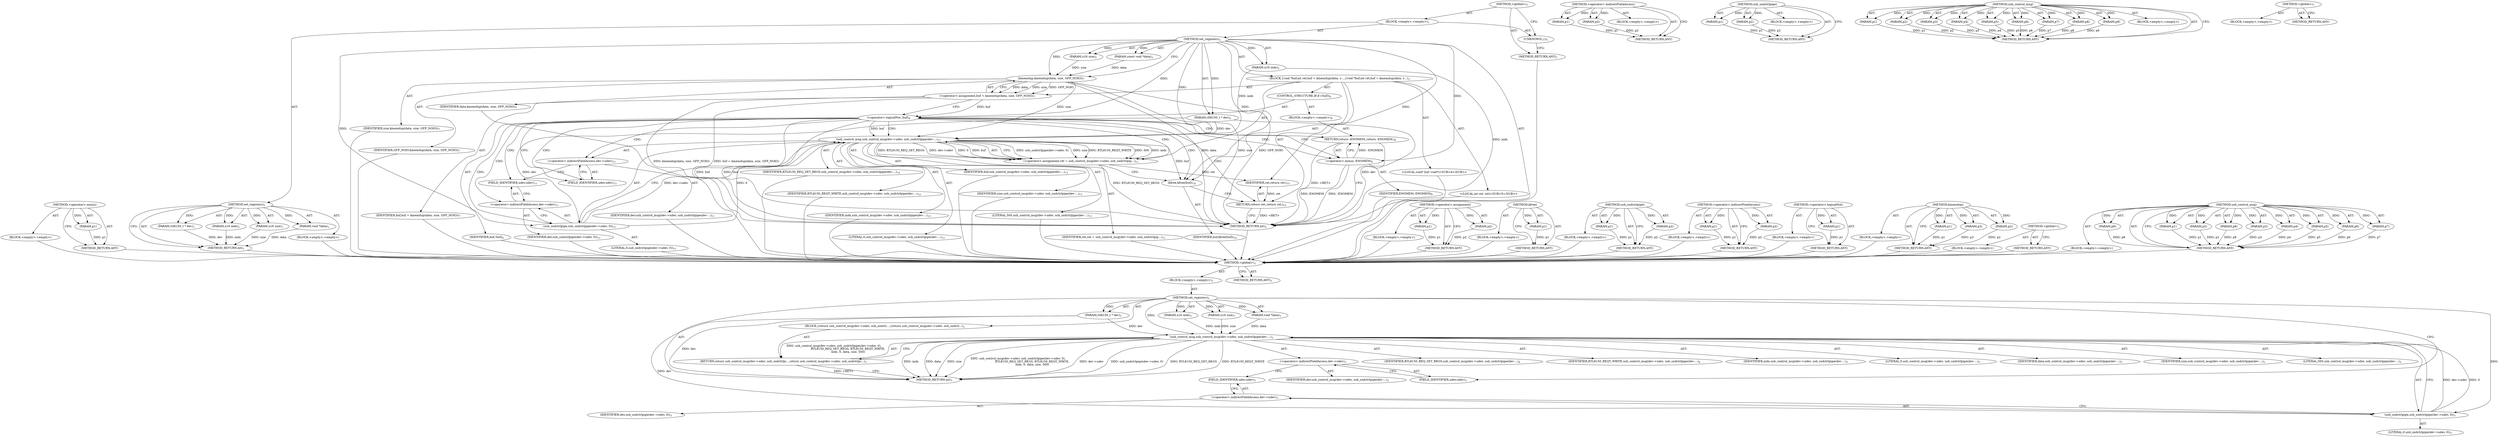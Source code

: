 digraph "usb_control_msg" {
vulnerable_6 [label=<(METHOD,&lt;global&gt;)<SUB>1</SUB>>];
vulnerable_7 [label=<(BLOCK,&lt;empty&gt;,&lt;empty&gt;)<SUB>1</SUB>>];
vulnerable_8 [label=<(METHOD,set_registers)<SUB>1</SUB>>];
vulnerable_9 [label=<(PARAM,rtl8150_t * dev)<SUB>1</SUB>>];
vulnerable_10 [label=<(PARAM,u16 indx)<SUB>1</SUB>>];
vulnerable_11 [label=<(PARAM,u16 size)<SUB>1</SUB>>];
vulnerable_12 [label=<(PARAM,void *data)<SUB>1</SUB>>];
vulnerable_13 [label=<(BLOCK,{
	return usb_control_msg(dev-&gt;udev, usb_sndctr...,{
	return usb_control_msg(dev-&gt;udev, usb_sndctr...)<SUB>2</SUB>>];
vulnerable_14 [label=<(RETURN,return usb_control_msg(dev-&gt;udev, usb_sndctrlpi...,return usb_control_msg(dev-&gt;udev, usb_sndctrlpi...)<SUB>3</SUB>>];
vulnerable_15 [label=<(usb_control_msg,usb_control_msg(dev-&gt;udev, usb_sndctrlpipe(dev-...)<SUB>3</SUB>>];
vulnerable_16 [label=<(&lt;operator&gt;.indirectFieldAccess,dev-&gt;udev)<SUB>3</SUB>>];
vulnerable_17 [label=<(IDENTIFIER,dev,usb_control_msg(dev-&gt;udev, usb_sndctrlpipe(dev-...)<SUB>3</SUB>>];
vulnerable_18 [label=<(FIELD_IDENTIFIER,udev,udev)<SUB>3</SUB>>];
vulnerable_19 [label=<(usb_sndctrlpipe,usb_sndctrlpipe(dev-&gt;udev, 0))<SUB>3</SUB>>];
vulnerable_20 [label=<(&lt;operator&gt;.indirectFieldAccess,dev-&gt;udev)<SUB>3</SUB>>];
vulnerable_21 [label=<(IDENTIFIER,dev,usb_sndctrlpipe(dev-&gt;udev, 0))<SUB>3</SUB>>];
vulnerable_22 [label=<(FIELD_IDENTIFIER,udev,udev)<SUB>3</SUB>>];
vulnerable_23 [label=<(LITERAL,0,usb_sndctrlpipe(dev-&gt;udev, 0))<SUB>3</SUB>>];
vulnerable_24 [label=<(IDENTIFIER,RTL8150_REQ_SET_REGS,usb_control_msg(dev-&gt;udev, usb_sndctrlpipe(dev-...)<SUB>4</SUB>>];
vulnerable_25 [label=<(IDENTIFIER,RTL8150_REQT_WRITE,usb_control_msg(dev-&gt;udev, usb_sndctrlpipe(dev-...)<SUB>4</SUB>>];
vulnerable_26 [label=<(IDENTIFIER,indx,usb_control_msg(dev-&gt;udev, usb_sndctrlpipe(dev-...)<SUB>5</SUB>>];
vulnerable_27 [label=<(LITERAL,0,usb_control_msg(dev-&gt;udev, usb_sndctrlpipe(dev-...)<SUB>5</SUB>>];
vulnerable_28 [label=<(IDENTIFIER,data,usb_control_msg(dev-&gt;udev, usb_sndctrlpipe(dev-...)<SUB>5</SUB>>];
vulnerable_29 [label=<(IDENTIFIER,size,usb_control_msg(dev-&gt;udev, usb_sndctrlpipe(dev-...)<SUB>5</SUB>>];
vulnerable_30 [label=<(LITERAL,500,usb_control_msg(dev-&gt;udev, usb_sndctrlpipe(dev-...)<SUB>5</SUB>>];
vulnerable_31 [label=<(METHOD_RETURN,int)<SUB>1</SUB>>];
vulnerable_33 [label=<(METHOD_RETURN,ANY)<SUB>1</SUB>>];
vulnerable_66 [label=<(METHOD,&lt;operator&gt;.indirectFieldAccess)>];
vulnerable_67 [label=<(PARAM,p1)>];
vulnerable_68 [label=<(PARAM,p2)>];
vulnerable_69 [label=<(BLOCK,&lt;empty&gt;,&lt;empty&gt;)>];
vulnerable_70 [label=<(METHOD_RETURN,ANY)>];
vulnerable_71 [label=<(METHOD,usb_sndctrlpipe)>];
vulnerable_72 [label=<(PARAM,p1)>];
vulnerable_73 [label=<(PARAM,p2)>];
vulnerable_74 [label=<(BLOCK,&lt;empty&gt;,&lt;empty&gt;)>];
vulnerable_75 [label=<(METHOD_RETURN,ANY)>];
vulnerable_54 [label=<(METHOD,usb_control_msg)>];
vulnerable_55 [label=<(PARAM,p1)>];
vulnerable_56 [label=<(PARAM,p2)>];
vulnerable_57 [label=<(PARAM,p3)>];
vulnerable_58 [label=<(PARAM,p4)>];
vulnerable_59 [label=<(PARAM,p5)>];
vulnerable_60 [label=<(PARAM,p6)>];
vulnerable_61 [label=<(PARAM,p7)>];
vulnerable_62 [label=<(PARAM,p8)>];
vulnerable_63 [label=<(PARAM,p9)>];
vulnerable_64 [label=<(BLOCK,&lt;empty&gt;,&lt;empty&gt;)>];
vulnerable_65 [label=<(METHOD_RETURN,ANY)>];
vulnerable_48 [label=<(METHOD,&lt;global&gt;)<SUB>1</SUB>>];
vulnerable_49 [label=<(BLOCK,&lt;empty&gt;,&lt;empty&gt;)>];
vulnerable_50 [label=<(METHOD_RETURN,ANY)>];
fixed_98 [label=<(METHOD,&lt;operator&gt;.minus)>];
fixed_99 [label=<(PARAM,p1)>];
fixed_100 [label=<(BLOCK,&lt;empty&gt;,&lt;empty&gt;)>];
fixed_101 [label=<(METHOD_RETURN,ANY)>];
fixed_6 [label=<(METHOD,&lt;global&gt;)<SUB>1</SUB>>];
fixed_7 [label=<(BLOCK,&lt;empty&gt;,&lt;empty&gt;)<SUB>1</SUB>>];
fixed_8 [label=<(METHOD,set_registers)<SUB>1</SUB>>];
fixed_9 [label=<(PARAM,rtl8150_t * dev)<SUB>1</SUB>>];
fixed_10 [label=<(PARAM,u16 indx)<SUB>1</SUB>>];
fixed_11 [label=<(PARAM,u16 size)<SUB>1</SUB>>];
fixed_12 [label=<(PARAM,void *data)<SUB>1</SUB>>];
fixed_13 [label=<(BLOCK,&lt;empty&gt;,&lt;empty&gt;)>];
fixed_14 [label=<(METHOD_RETURN,int)<SUB>1</SUB>>];
fixed_16 [label=<(UNKNOWN,),))<SUB>1</SUB>>];
fixed_17 [label=<(METHOD,set_registers)<SUB>2</SUB>>];
fixed_18 [label=<(PARAM,rtl8150_t * dev)<SUB>2</SUB>>];
fixed_19 [label=<(PARAM,u16 indx)<SUB>2</SUB>>];
fixed_20 [label=<(PARAM,u16 size)<SUB>2</SUB>>];
fixed_21 [label=<(PARAM,const void *data)<SUB>2</SUB>>];
fixed_22 [label=<(BLOCK,{
	void *buf;
	int ret;

	buf = kmemdup(data, s...,{
	void *buf;
	int ret;

	buf = kmemdup(data, s...)<SUB>3</SUB>>];
fixed_23 [label="<(LOCAL,void* buf: void*)<SUB>4</SUB>>"];
fixed_24 [label="<(LOCAL,int ret: int)<SUB>5</SUB>>"];
fixed_25 [label=<(&lt;operator&gt;.assignment,buf = kmemdup(data, size, GFP_NOIO))<SUB>7</SUB>>];
fixed_26 [label=<(IDENTIFIER,buf,buf = kmemdup(data, size, GFP_NOIO))<SUB>7</SUB>>];
fixed_27 [label=<(kmemdup,kmemdup(data, size, GFP_NOIO))<SUB>7</SUB>>];
fixed_28 [label=<(IDENTIFIER,data,kmemdup(data, size, GFP_NOIO))<SUB>7</SUB>>];
fixed_29 [label=<(IDENTIFIER,size,kmemdup(data, size, GFP_NOIO))<SUB>7</SUB>>];
fixed_30 [label=<(IDENTIFIER,GFP_NOIO,kmemdup(data, size, GFP_NOIO))<SUB>7</SUB>>];
fixed_31 [label=<(CONTROL_STRUCTURE,IF,if (!buf))<SUB>8</SUB>>];
fixed_32 [label=<(&lt;operator&gt;.logicalNot,!buf)<SUB>8</SUB>>];
fixed_33 [label=<(IDENTIFIER,buf,!buf)<SUB>8</SUB>>];
fixed_34 [label=<(BLOCK,&lt;empty&gt;,&lt;empty&gt;)<SUB>9</SUB>>];
fixed_35 [label=<(RETURN,return -ENOMEM;,return -ENOMEM;)<SUB>9</SUB>>];
fixed_36 [label=<(&lt;operator&gt;.minus,-ENOMEM)<SUB>9</SUB>>];
fixed_37 [label=<(IDENTIFIER,ENOMEM,-ENOMEM)<SUB>9</SUB>>];
fixed_38 [label=<(&lt;operator&gt;.assignment,ret = usb_control_msg(dev-&gt;udev, usb_sndctrlpip...)<SUB>11</SUB>>];
fixed_39 [label=<(IDENTIFIER,ret,ret = usb_control_msg(dev-&gt;udev, usb_sndctrlpip...)<SUB>11</SUB>>];
fixed_40 [label=<(usb_control_msg,usb_control_msg(dev-&gt;udev, usb_sndctrlpipe(dev-...)<SUB>11</SUB>>];
fixed_41 [label=<(&lt;operator&gt;.indirectFieldAccess,dev-&gt;udev)<SUB>11</SUB>>];
fixed_42 [label=<(IDENTIFIER,dev,usb_control_msg(dev-&gt;udev, usb_sndctrlpipe(dev-...)<SUB>11</SUB>>];
fixed_43 [label=<(FIELD_IDENTIFIER,udev,udev)<SUB>11</SUB>>];
fixed_44 [label=<(usb_sndctrlpipe,usb_sndctrlpipe(dev-&gt;udev, 0))<SUB>11</SUB>>];
fixed_45 [label=<(&lt;operator&gt;.indirectFieldAccess,dev-&gt;udev)<SUB>11</SUB>>];
fixed_46 [label=<(IDENTIFIER,dev,usb_sndctrlpipe(dev-&gt;udev, 0))<SUB>11</SUB>>];
fixed_47 [label=<(FIELD_IDENTIFIER,udev,udev)<SUB>11</SUB>>];
fixed_48 [label=<(LITERAL,0,usb_sndctrlpipe(dev-&gt;udev, 0))<SUB>11</SUB>>];
fixed_49 [label=<(IDENTIFIER,RTL8150_REQ_SET_REGS,usb_control_msg(dev-&gt;udev, usb_sndctrlpipe(dev-...)<SUB>12</SUB>>];
fixed_50 [label=<(IDENTIFIER,RTL8150_REQT_WRITE,usb_control_msg(dev-&gt;udev, usb_sndctrlpipe(dev-...)<SUB>12</SUB>>];
fixed_51 [label=<(IDENTIFIER,indx,usb_control_msg(dev-&gt;udev, usb_sndctrlpipe(dev-...)<SUB>13</SUB>>];
fixed_52 [label=<(LITERAL,0,usb_control_msg(dev-&gt;udev, usb_sndctrlpipe(dev-...)<SUB>13</SUB>>];
fixed_53 [label=<(IDENTIFIER,buf,usb_control_msg(dev-&gt;udev, usb_sndctrlpipe(dev-...)<SUB>13</SUB>>];
fixed_54 [label=<(IDENTIFIER,size,usb_control_msg(dev-&gt;udev, usb_sndctrlpipe(dev-...)<SUB>13</SUB>>];
fixed_55 [label=<(LITERAL,500,usb_control_msg(dev-&gt;udev, usb_sndctrlpipe(dev-...)<SUB>13</SUB>>];
fixed_56 [label=<(kfree,kfree(buf))<SUB>14</SUB>>];
fixed_57 [label=<(IDENTIFIER,buf,kfree(buf))<SUB>14</SUB>>];
fixed_58 [label=<(RETURN,return ret;,return ret;)<SUB>15</SUB>>];
fixed_59 [label=<(IDENTIFIER,ret,return ret;)<SUB>15</SUB>>];
fixed_60 [label=<(METHOD_RETURN,int)<SUB>2</SUB>>];
fixed_62 [label=<(METHOD_RETURN,ANY)<SUB>1</SUB>>];
fixed_83 [label=<(METHOD,&lt;operator&gt;.assignment)>];
fixed_84 [label=<(PARAM,p1)>];
fixed_85 [label=<(PARAM,p2)>];
fixed_86 [label=<(BLOCK,&lt;empty&gt;,&lt;empty&gt;)>];
fixed_87 [label=<(METHOD_RETURN,ANY)>];
fixed_124 [label=<(METHOD,kfree)>];
fixed_125 [label=<(PARAM,p1)>];
fixed_126 [label=<(BLOCK,&lt;empty&gt;,&lt;empty&gt;)>];
fixed_127 [label=<(METHOD_RETURN,ANY)>];
fixed_119 [label=<(METHOD,usb_sndctrlpipe)>];
fixed_120 [label=<(PARAM,p1)>];
fixed_121 [label=<(PARAM,p2)>];
fixed_122 [label=<(BLOCK,&lt;empty&gt;,&lt;empty&gt;)>];
fixed_123 [label=<(METHOD_RETURN,ANY)>];
fixed_114 [label=<(METHOD,&lt;operator&gt;.indirectFieldAccess)>];
fixed_115 [label=<(PARAM,p1)>];
fixed_116 [label=<(PARAM,p2)>];
fixed_117 [label=<(BLOCK,&lt;empty&gt;,&lt;empty&gt;)>];
fixed_118 [label=<(METHOD_RETURN,ANY)>];
fixed_94 [label=<(METHOD,&lt;operator&gt;.logicalNot)>];
fixed_95 [label=<(PARAM,p1)>];
fixed_96 [label=<(BLOCK,&lt;empty&gt;,&lt;empty&gt;)>];
fixed_97 [label=<(METHOD_RETURN,ANY)>];
fixed_88 [label=<(METHOD,kmemdup)>];
fixed_89 [label=<(PARAM,p1)>];
fixed_90 [label=<(PARAM,p2)>];
fixed_91 [label=<(PARAM,p3)>];
fixed_92 [label=<(BLOCK,&lt;empty&gt;,&lt;empty&gt;)>];
fixed_93 [label=<(METHOD_RETURN,ANY)>];
fixed_77 [label=<(METHOD,&lt;global&gt;)<SUB>1</SUB>>];
fixed_78 [label=<(BLOCK,&lt;empty&gt;,&lt;empty&gt;)>];
fixed_79 [label=<(METHOD_RETURN,ANY)>];
fixed_102 [label=<(METHOD,usb_control_msg)>];
fixed_103 [label=<(PARAM,p1)>];
fixed_104 [label=<(PARAM,p2)>];
fixed_105 [label=<(PARAM,p3)>];
fixed_106 [label=<(PARAM,p4)>];
fixed_107 [label=<(PARAM,p5)>];
fixed_108 [label=<(PARAM,p6)>];
fixed_109 [label=<(PARAM,p7)>];
fixed_110 [label=<(PARAM,p8)>];
fixed_111 [label=<(PARAM,p9)>];
fixed_112 [label=<(BLOCK,&lt;empty&gt;,&lt;empty&gt;)>];
fixed_113 [label=<(METHOD_RETURN,ANY)>];
vulnerable_6 -> vulnerable_7  [key=0, label="AST: "];
vulnerable_6 -> vulnerable_33  [key=0, label="AST: "];
vulnerable_6 -> vulnerable_33  [key=1, label="CFG: "];
vulnerable_7 -> vulnerable_8  [key=0, label="AST: "];
vulnerable_8 -> vulnerable_9  [key=0, label="AST: "];
vulnerable_8 -> vulnerable_9  [key=1, label="DDG: "];
vulnerable_8 -> vulnerable_10  [key=0, label="AST: "];
vulnerable_8 -> vulnerable_10  [key=1, label="DDG: "];
vulnerable_8 -> vulnerable_11  [key=0, label="AST: "];
vulnerable_8 -> vulnerable_11  [key=1, label="DDG: "];
vulnerable_8 -> vulnerable_12  [key=0, label="AST: "];
vulnerable_8 -> vulnerable_12  [key=1, label="DDG: "];
vulnerable_8 -> vulnerable_13  [key=0, label="AST: "];
vulnerable_8 -> vulnerable_31  [key=0, label="AST: "];
vulnerable_8 -> vulnerable_18  [key=0, label="CFG: "];
vulnerable_8 -> vulnerable_15  [key=0, label="DDG: "];
vulnerable_8 -> vulnerable_19  [key=0, label="DDG: "];
vulnerable_9 -> vulnerable_31  [key=0, label="DDG: dev"];
vulnerable_9 -> vulnerable_15  [key=0, label="DDG: dev"];
vulnerable_9 -> vulnerable_19  [key=0, label="DDG: dev"];
vulnerable_10 -> vulnerable_15  [key=0, label="DDG: indx"];
vulnerable_11 -> vulnerable_15  [key=0, label="DDG: size"];
vulnerable_12 -> vulnerable_15  [key=0, label="DDG: data"];
vulnerable_13 -> vulnerable_14  [key=0, label="AST: "];
vulnerable_14 -> vulnerable_15  [key=0, label="AST: "];
vulnerable_14 -> vulnerable_31  [key=0, label="CFG: "];
vulnerable_14 -> vulnerable_31  [key=1, label="DDG: &lt;RET&gt;"];
vulnerable_15 -> vulnerable_16  [key=0, label="AST: "];
vulnerable_15 -> vulnerable_19  [key=0, label="AST: "];
vulnerable_15 -> vulnerable_24  [key=0, label="AST: "];
vulnerable_15 -> vulnerable_25  [key=0, label="AST: "];
vulnerable_15 -> vulnerable_26  [key=0, label="AST: "];
vulnerable_15 -> vulnerable_27  [key=0, label="AST: "];
vulnerable_15 -> vulnerable_28  [key=0, label="AST: "];
vulnerable_15 -> vulnerable_29  [key=0, label="AST: "];
vulnerable_15 -> vulnerable_30  [key=0, label="AST: "];
vulnerable_15 -> vulnerable_14  [key=0, label="CFG: "];
vulnerable_15 -> vulnerable_14  [key=1, label="DDG: usb_control_msg(dev-&gt;udev, usb_sndctrlpipe(dev-&gt;udev, 0),
			       RTL8150_REQ_SET_REGS, RTL8150_REQT_WRITE,
			       indx, 0, data, size, 500)"];
vulnerable_15 -> vulnerable_31  [key=0, label="DDG: dev-&gt;udev"];
vulnerable_15 -> vulnerable_31  [key=1, label="DDG: usb_sndctrlpipe(dev-&gt;udev, 0)"];
vulnerable_15 -> vulnerable_31  [key=2, label="DDG: RTL8150_REQ_SET_REGS"];
vulnerable_15 -> vulnerable_31  [key=3, label="DDG: RTL8150_REQT_WRITE"];
vulnerable_15 -> vulnerable_31  [key=4, label="DDG: indx"];
vulnerable_15 -> vulnerable_31  [key=5, label="DDG: data"];
vulnerable_15 -> vulnerable_31  [key=6, label="DDG: size"];
vulnerable_15 -> vulnerable_31  [key=7, label="DDG: usb_control_msg(dev-&gt;udev, usb_sndctrlpipe(dev-&gt;udev, 0),
			       RTL8150_REQ_SET_REGS, RTL8150_REQT_WRITE,
			       indx, 0, data, size, 500)"];
vulnerable_16 -> vulnerable_17  [key=0, label="AST: "];
vulnerable_16 -> vulnerable_18  [key=0, label="AST: "];
vulnerable_16 -> vulnerable_22  [key=0, label="CFG: "];
vulnerable_18 -> vulnerable_16  [key=0, label="CFG: "];
vulnerable_19 -> vulnerable_20  [key=0, label="AST: "];
vulnerable_19 -> vulnerable_23  [key=0, label="AST: "];
vulnerable_19 -> vulnerable_15  [key=0, label="CFG: "];
vulnerable_19 -> vulnerable_15  [key=1, label="DDG: dev-&gt;udev"];
vulnerable_19 -> vulnerable_15  [key=2, label="DDG: 0"];
vulnerable_20 -> vulnerable_21  [key=0, label="AST: "];
vulnerable_20 -> vulnerable_22  [key=0, label="AST: "];
vulnerable_20 -> vulnerable_19  [key=0, label="CFG: "];
vulnerable_22 -> vulnerable_20  [key=0, label="CFG: "];
vulnerable_66 -> vulnerable_67  [key=0, label="AST: "];
vulnerable_66 -> vulnerable_67  [key=1, label="DDG: "];
vulnerable_66 -> vulnerable_69  [key=0, label="AST: "];
vulnerable_66 -> vulnerable_68  [key=0, label="AST: "];
vulnerable_66 -> vulnerable_68  [key=1, label="DDG: "];
vulnerable_66 -> vulnerable_70  [key=0, label="AST: "];
vulnerable_66 -> vulnerable_70  [key=1, label="CFG: "];
vulnerable_67 -> vulnerable_70  [key=0, label="DDG: p1"];
vulnerable_68 -> vulnerable_70  [key=0, label="DDG: p2"];
vulnerable_71 -> vulnerable_72  [key=0, label="AST: "];
vulnerable_71 -> vulnerable_72  [key=1, label="DDG: "];
vulnerable_71 -> vulnerable_74  [key=0, label="AST: "];
vulnerable_71 -> vulnerable_73  [key=0, label="AST: "];
vulnerable_71 -> vulnerable_73  [key=1, label="DDG: "];
vulnerable_71 -> vulnerable_75  [key=0, label="AST: "];
vulnerable_71 -> vulnerable_75  [key=1, label="CFG: "];
vulnerable_72 -> vulnerable_75  [key=0, label="DDG: p1"];
vulnerable_73 -> vulnerable_75  [key=0, label="DDG: p2"];
vulnerable_54 -> vulnerable_55  [key=0, label="AST: "];
vulnerable_54 -> vulnerable_55  [key=1, label="DDG: "];
vulnerable_54 -> vulnerable_64  [key=0, label="AST: "];
vulnerable_54 -> vulnerable_56  [key=0, label="AST: "];
vulnerable_54 -> vulnerable_56  [key=1, label="DDG: "];
vulnerable_54 -> vulnerable_65  [key=0, label="AST: "];
vulnerable_54 -> vulnerable_65  [key=1, label="CFG: "];
vulnerable_54 -> vulnerable_57  [key=0, label="AST: "];
vulnerable_54 -> vulnerable_57  [key=1, label="DDG: "];
vulnerable_54 -> vulnerable_58  [key=0, label="AST: "];
vulnerable_54 -> vulnerable_58  [key=1, label="DDG: "];
vulnerable_54 -> vulnerable_59  [key=0, label="AST: "];
vulnerable_54 -> vulnerable_59  [key=1, label="DDG: "];
vulnerable_54 -> vulnerable_60  [key=0, label="AST: "];
vulnerable_54 -> vulnerable_60  [key=1, label="DDG: "];
vulnerable_54 -> vulnerable_61  [key=0, label="AST: "];
vulnerable_54 -> vulnerable_61  [key=1, label="DDG: "];
vulnerable_54 -> vulnerable_62  [key=0, label="AST: "];
vulnerable_54 -> vulnerable_62  [key=1, label="DDG: "];
vulnerable_54 -> vulnerable_63  [key=0, label="AST: "];
vulnerable_54 -> vulnerable_63  [key=1, label="DDG: "];
vulnerable_55 -> vulnerable_65  [key=0, label="DDG: p1"];
vulnerable_56 -> vulnerable_65  [key=0, label="DDG: p2"];
vulnerable_57 -> vulnerable_65  [key=0, label="DDG: p3"];
vulnerable_58 -> vulnerable_65  [key=0, label="DDG: p4"];
vulnerable_59 -> vulnerable_65  [key=0, label="DDG: p5"];
vulnerable_60 -> vulnerable_65  [key=0, label="DDG: p6"];
vulnerable_61 -> vulnerable_65  [key=0, label="DDG: p7"];
vulnerable_62 -> vulnerable_65  [key=0, label="DDG: p8"];
vulnerable_63 -> vulnerable_65  [key=0, label="DDG: p9"];
vulnerable_48 -> vulnerable_49  [key=0, label="AST: "];
vulnerable_48 -> vulnerable_50  [key=0, label="AST: "];
vulnerable_48 -> vulnerable_50  [key=1, label="CFG: "];
fixed_98 -> fixed_99  [key=0, label="AST: "];
fixed_98 -> fixed_99  [key=1, label="DDG: "];
fixed_98 -> fixed_100  [key=0, label="AST: "];
fixed_98 -> fixed_101  [key=0, label="AST: "];
fixed_98 -> fixed_101  [key=1, label="CFG: "];
fixed_99 -> fixed_101  [key=0, label="DDG: p1"];
fixed_100 -> vulnerable_6  [key=0];
fixed_101 -> vulnerable_6  [key=0];
fixed_6 -> fixed_7  [key=0, label="AST: "];
fixed_6 -> fixed_62  [key=0, label="AST: "];
fixed_6 -> fixed_16  [key=0, label="CFG: "];
fixed_7 -> fixed_8  [key=0, label="AST: "];
fixed_7 -> fixed_16  [key=0, label="AST: "];
fixed_7 -> fixed_17  [key=0, label="AST: "];
fixed_8 -> fixed_9  [key=0, label="AST: "];
fixed_8 -> fixed_9  [key=1, label="DDG: "];
fixed_8 -> fixed_10  [key=0, label="AST: "];
fixed_8 -> fixed_10  [key=1, label="DDG: "];
fixed_8 -> fixed_11  [key=0, label="AST: "];
fixed_8 -> fixed_11  [key=1, label="DDG: "];
fixed_8 -> fixed_12  [key=0, label="AST: "];
fixed_8 -> fixed_12  [key=1, label="DDG: "];
fixed_8 -> fixed_13  [key=0, label="AST: "];
fixed_8 -> fixed_14  [key=0, label="AST: "];
fixed_8 -> fixed_14  [key=1, label="CFG: "];
fixed_9 -> fixed_14  [key=0, label="DDG: dev"];
fixed_10 -> fixed_14  [key=0, label="DDG: indx"];
fixed_11 -> fixed_14  [key=0, label="DDG: size"];
fixed_12 -> fixed_14  [key=0, label="DDG: data"];
fixed_13 -> vulnerable_6  [key=0];
fixed_14 -> vulnerable_6  [key=0];
fixed_16 -> fixed_62  [key=0, label="CFG: "];
fixed_17 -> fixed_18  [key=0, label="AST: "];
fixed_17 -> fixed_18  [key=1, label="DDG: "];
fixed_17 -> fixed_19  [key=0, label="AST: "];
fixed_17 -> fixed_19  [key=1, label="DDG: "];
fixed_17 -> fixed_20  [key=0, label="AST: "];
fixed_17 -> fixed_20  [key=1, label="DDG: "];
fixed_17 -> fixed_21  [key=0, label="AST: "];
fixed_17 -> fixed_21  [key=1, label="DDG: "];
fixed_17 -> fixed_22  [key=0, label="AST: "];
fixed_17 -> fixed_60  [key=0, label="AST: "];
fixed_17 -> fixed_27  [key=0, label="CFG: "];
fixed_17 -> fixed_27  [key=1, label="DDG: "];
fixed_17 -> fixed_56  [key=0, label="DDG: "];
fixed_17 -> fixed_59  [key=0, label="DDG: "];
fixed_17 -> fixed_32  [key=0, label="DDG: "];
fixed_17 -> fixed_40  [key=0, label="DDG: "];
fixed_17 -> fixed_44  [key=0, label="DDG: "];
fixed_17 -> fixed_36  [key=0, label="DDG: "];
fixed_18 -> fixed_60  [key=0, label="DDG: dev"];
fixed_18 -> fixed_40  [key=0, label="DDG: dev"];
fixed_18 -> fixed_44  [key=0, label="DDG: dev"];
fixed_19 -> fixed_60  [key=0, label="DDG: indx"];
fixed_19 -> fixed_40  [key=0, label="DDG: indx"];
fixed_20 -> fixed_27  [key=0, label="DDG: size"];
fixed_21 -> fixed_27  [key=0, label="DDG: data"];
fixed_22 -> fixed_23  [key=0, label="AST: "];
fixed_22 -> fixed_24  [key=0, label="AST: "];
fixed_22 -> fixed_25  [key=0, label="AST: "];
fixed_22 -> fixed_31  [key=0, label="AST: "];
fixed_22 -> fixed_38  [key=0, label="AST: "];
fixed_22 -> fixed_56  [key=0, label="AST: "];
fixed_22 -> fixed_58  [key=0, label="AST: "];
fixed_23 -> vulnerable_6  [key=0];
fixed_24 -> vulnerable_6  [key=0];
fixed_25 -> fixed_26  [key=0, label="AST: "];
fixed_25 -> fixed_27  [key=0, label="AST: "];
fixed_25 -> fixed_32  [key=0, label="CFG: "];
fixed_25 -> fixed_32  [key=1, label="DDG: buf"];
fixed_25 -> fixed_60  [key=0, label="DDG: kmemdup(data, size, GFP_NOIO)"];
fixed_25 -> fixed_60  [key=1, label="DDG: buf = kmemdup(data, size, GFP_NOIO)"];
fixed_26 -> vulnerable_6  [key=0];
fixed_27 -> fixed_28  [key=0, label="AST: "];
fixed_27 -> fixed_29  [key=0, label="AST: "];
fixed_27 -> fixed_30  [key=0, label="AST: "];
fixed_27 -> fixed_25  [key=0, label="CFG: "];
fixed_27 -> fixed_25  [key=1, label="DDG: data"];
fixed_27 -> fixed_25  [key=2, label="DDG: size"];
fixed_27 -> fixed_25  [key=3, label="DDG: GFP_NOIO"];
fixed_27 -> fixed_60  [key=0, label="DDG: data"];
fixed_27 -> fixed_60  [key=1, label="DDG: size"];
fixed_27 -> fixed_60  [key=2, label="DDG: GFP_NOIO"];
fixed_27 -> fixed_40  [key=0, label="DDG: size"];
fixed_28 -> vulnerable_6  [key=0];
fixed_29 -> vulnerable_6  [key=0];
fixed_30 -> vulnerable_6  [key=0];
fixed_31 -> fixed_32  [key=0, label="AST: "];
fixed_31 -> fixed_34  [key=0, label="AST: "];
fixed_32 -> fixed_33  [key=0, label="AST: "];
fixed_32 -> fixed_36  [key=0, label="CFG: "];
fixed_32 -> fixed_36  [key=1, label="CDG: "];
fixed_32 -> fixed_43  [key=0, label="CFG: "];
fixed_32 -> fixed_43  [key=1, label="CDG: "];
fixed_32 -> fixed_60  [key=0, label="DDG: buf"];
fixed_32 -> fixed_60  [key=1, label="DDG: !buf"];
fixed_32 -> fixed_40  [key=0, label="DDG: buf"];
fixed_32 -> fixed_40  [key=1, label="CDG: "];
fixed_32 -> fixed_47  [key=0, label="CDG: "];
fixed_32 -> fixed_58  [key=0, label="CDG: "];
fixed_32 -> fixed_38  [key=0, label="CDG: "];
fixed_32 -> fixed_56  [key=0, label="CDG: "];
fixed_32 -> fixed_41  [key=0, label="CDG: "];
fixed_32 -> fixed_45  [key=0, label="CDG: "];
fixed_32 -> fixed_44  [key=0, label="CDG: "];
fixed_32 -> fixed_35  [key=0, label="CDG: "];
fixed_33 -> vulnerable_6  [key=0];
fixed_34 -> fixed_35  [key=0, label="AST: "];
fixed_35 -> fixed_36  [key=0, label="AST: "];
fixed_35 -> fixed_60  [key=0, label="CFG: "];
fixed_35 -> fixed_60  [key=1, label="DDG: &lt;RET&gt;"];
fixed_36 -> fixed_37  [key=0, label="AST: "];
fixed_36 -> fixed_35  [key=0, label="CFG: "];
fixed_36 -> fixed_35  [key=1, label="DDG: -ENOMEM"];
fixed_36 -> fixed_60  [key=0, label="DDG: ENOMEM"];
fixed_36 -> fixed_60  [key=1, label="DDG: -ENOMEM"];
fixed_37 -> vulnerable_6  [key=0];
fixed_38 -> fixed_39  [key=0, label="AST: "];
fixed_38 -> fixed_40  [key=0, label="AST: "];
fixed_38 -> fixed_56  [key=0, label="CFG: "];
fixed_38 -> fixed_59  [key=0, label="DDG: ret"];
fixed_39 -> vulnerable_6  [key=0];
fixed_40 -> fixed_41  [key=0, label="AST: "];
fixed_40 -> fixed_44  [key=0, label="AST: "];
fixed_40 -> fixed_49  [key=0, label="AST: "];
fixed_40 -> fixed_50  [key=0, label="AST: "];
fixed_40 -> fixed_51  [key=0, label="AST: "];
fixed_40 -> fixed_52  [key=0, label="AST: "];
fixed_40 -> fixed_53  [key=0, label="AST: "];
fixed_40 -> fixed_54  [key=0, label="AST: "];
fixed_40 -> fixed_55  [key=0, label="AST: "];
fixed_40 -> fixed_38  [key=0, label="CFG: "];
fixed_40 -> fixed_38  [key=1, label="DDG: usb_sndctrlpipe(dev-&gt;udev, 0)"];
fixed_40 -> fixed_38  [key=2, label="DDG: size"];
fixed_40 -> fixed_38  [key=3, label="DDG: RTL8150_REQT_WRITE"];
fixed_40 -> fixed_38  [key=4, label="DDG: 500"];
fixed_40 -> fixed_38  [key=5, label="DDG: indx"];
fixed_40 -> fixed_38  [key=6, label="DDG: RTL8150_REQ_SET_REGS"];
fixed_40 -> fixed_38  [key=7, label="DDG: dev-&gt;udev"];
fixed_40 -> fixed_38  [key=8, label="DDG: 0"];
fixed_40 -> fixed_38  [key=9, label="DDG: buf"];
fixed_40 -> fixed_60  [key=0, label="DDG: RTL8150_REQ_SET_REGS"];
fixed_40 -> fixed_56  [key=0, label="DDG: buf"];
fixed_41 -> fixed_42  [key=0, label="AST: "];
fixed_41 -> fixed_43  [key=0, label="AST: "];
fixed_41 -> fixed_47  [key=0, label="CFG: "];
fixed_42 -> vulnerable_6  [key=0];
fixed_43 -> fixed_41  [key=0, label="CFG: "];
fixed_44 -> fixed_45  [key=0, label="AST: "];
fixed_44 -> fixed_48  [key=0, label="AST: "];
fixed_44 -> fixed_40  [key=0, label="CFG: "];
fixed_44 -> fixed_40  [key=1, label="DDG: dev-&gt;udev"];
fixed_44 -> fixed_40  [key=2, label="DDG: 0"];
fixed_45 -> fixed_46  [key=0, label="AST: "];
fixed_45 -> fixed_47  [key=0, label="AST: "];
fixed_45 -> fixed_44  [key=0, label="CFG: "];
fixed_46 -> vulnerable_6  [key=0];
fixed_47 -> fixed_45  [key=0, label="CFG: "];
fixed_48 -> vulnerable_6  [key=0];
fixed_49 -> vulnerable_6  [key=0];
fixed_50 -> vulnerable_6  [key=0];
fixed_51 -> vulnerable_6  [key=0];
fixed_52 -> vulnerable_6  [key=0];
fixed_53 -> vulnerable_6  [key=0];
fixed_54 -> vulnerable_6  [key=0];
fixed_55 -> vulnerable_6  [key=0];
fixed_56 -> fixed_57  [key=0, label="AST: "];
fixed_56 -> fixed_58  [key=0, label="CFG: "];
fixed_57 -> vulnerable_6  [key=0];
fixed_58 -> fixed_59  [key=0, label="AST: "];
fixed_58 -> fixed_60  [key=0, label="CFG: "];
fixed_58 -> fixed_60  [key=1, label="DDG: &lt;RET&gt;"];
fixed_59 -> fixed_58  [key=0, label="DDG: ret"];
fixed_60 -> vulnerable_6  [key=0];
fixed_62 -> vulnerable_6  [key=0];
fixed_83 -> fixed_84  [key=0, label="AST: "];
fixed_83 -> fixed_84  [key=1, label="DDG: "];
fixed_83 -> fixed_86  [key=0, label="AST: "];
fixed_83 -> fixed_85  [key=0, label="AST: "];
fixed_83 -> fixed_85  [key=1, label="DDG: "];
fixed_83 -> fixed_87  [key=0, label="AST: "];
fixed_83 -> fixed_87  [key=1, label="CFG: "];
fixed_84 -> fixed_87  [key=0, label="DDG: p1"];
fixed_85 -> fixed_87  [key=0, label="DDG: p2"];
fixed_86 -> vulnerable_6  [key=0];
fixed_87 -> vulnerable_6  [key=0];
fixed_124 -> fixed_125  [key=0, label="AST: "];
fixed_124 -> fixed_125  [key=1, label="DDG: "];
fixed_124 -> fixed_126  [key=0, label="AST: "];
fixed_124 -> fixed_127  [key=0, label="AST: "];
fixed_124 -> fixed_127  [key=1, label="CFG: "];
fixed_125 -> fixed_127  [key=0, label="DDG: p1"];
fixed_126 -> vulnerable_6  [key=0];
fixed_127 -> vulnerable_6  [key=0];
fixed_119 -> fixed_120  [key=0, label="AST: "];
fixed_119 -> fixed_120  [key=1, label="DDG: "];
fixed_119 -> fixed_122  [key=0, label="AST: "];
fixed_119 -> fixed_121  [key=0, label="AST: "];
fixed_119 -> fixed_121  [key=1, label="DDG: "];
fixed_119 -> fixed_123  [key=0, label="AST: "];
fixed_119 -> fixed_123  [key=1, label="CFG: "];
fixed_120 -> fixed_123  [key=0, label="DDG: p1"];
fixed_121 -> fixed_123  [key=0, label="DDG: p2"];
fixed_122 -> vulnerable_6  [key=0];
fixed_123 -> vulnerable_6  [key=0];
fixed_114 -> fixed_115  [key=0, label="AST: "];
fixed_114 -> fixed_115  [key=1, label="DDG: "];
fixed_114 -> fixed_117  [key=0, label="AST: "];
fixed_114 -> fixed_116  [key=0, label="AST: "];
fixed_114 -> fixed_116  [key=1, label="DDG: "];
fixed_114 -> fixed_118  [key=0, label="AST: "];
fixed_114 -> fixed_118  [key=1, label="CFG: "];
fixed_115 -> fixed_118  [key=0, label="DDG: p1"];
fixed_116 -> fixed_118  [key=0, label="DDG: p2"];
fixed_117 -> vulnerable_6  [key=0];
fixed_118 -> vulnerable_6  [key=0];
fixed_94 -> fixed_95  [key=0, label="AST: "];
fixed_94 -> fixed_95  [key=1, label="DDG: "];
fixed_94 -> fixed_96  [key=0, label="AST: "];
fixed_94 -> fixed_97  [key=0, label="AST: "];
fixed_94 -> fixed_97  [key=1, label="CFG: "];
fixed_95 -> fixed_97  [key=0, label="DDG: p1"];
fixed_96 -> vulnerable_6  [key=0];
fixed_97 -> vulnerable_6  [key=0];
fixed_88 -> fixed_89  [key=0, label="AST: "];
fixed_88 -> fixed_89  [key=1, label="DDG: "];
fixed_88 -> fixed_92  [key=0, label="AST: "];
fixed_88 -> fixed_90  [key=0, label="AST: "];
fixed_88 -> fixed_90  [key=1, label="DDG: "];
fixed_88 -> fixed_93  [key=0, label="AST: "];
fixed_88 -> fixed_93  [key=1, label="CFG: "];
fixed_88 -> fixed_91  [key=0, label="AST: "];
fixed_88 -> fixed_91  [key=1, label="DDG: "];
fixed_89 -> fixed_93  [key=0, label="DDG: p1"];
fixed_90 -> fixed_93  [key=0, label="DDG: p2"];
fixed_91 -> fixed_93  [key=0, label="DDG: p3"];
fixed_92 -> vulnerable_6  [key=0];
fixed_93 -> vulnerable_6  [key=0];
fixed_77 -> fixed_78  [key=0, label="AST: "];
fixed_77 -> fixed_79  [key=0, label="AST: "];
fixed_77 -> fixed_79  [key=1, label="CFG: "];
fixed_78 -> vulnerable_6  [key=0];
fixed_79 -> vulnerable_6  [key=0];
fixed_102 -> fixed_103  [key=0, label="AST: "];
fixed_102 -> fixed_103  [key=1, label="DDG: "];
fixed_102 -> fixed_112  [key=0, label="AST: "];
fixed_102 -> fixed_104  [key=0, label="AST: "];
fixed_102 -> fixed_104  [key=1, label="DDG: "];
fixed_102 -> fixed_113  [key=0, label="AST: "];
fixed_102 -> fixed_113  [key=1, label="CFG: "];
fixed_102 -> fixed_105  [key=0, label="AST: "];
fixed_102 -> fixed_105  [key=1, label="DDG: "];
fixed_102 -> fixed_106  [key=0, label="AST: "];
fixed_102 -> fixed_106  [key=1, label="DDG: "];
fixed_102 -> fixed_107  [key=0, label="AST: "];
fixed_102 -> fixed_107  [key=1, label="DDG: "];
fixed_102 -> fixed_108  [key=0, label="AST: "];
fixed_102 -> fixed_108  [key=1, label="DDG: "];
fixed_102 -> fixed_109  [key=0, label="AST: "];
fixed_102 -> fixed_109  [key=1, label="DDG: "];
fixed_102 -> fixed_110  [key=0, label="AST: "];
fixed_102 -> fixed_110  [key=1, label="DDG: "];
fixed_102 -> fixed_111  [key=0, label="AST: "];
fixed_102 -> fixed_111  [key=1, label="DDG: "];
fixed_103 -> fixed_113  [key=0, label="DDG: p1"];
fixed_104 -> fixed_113  [key=0, label="DDG: p2"];
fixed_105 -> fixed_113  [key=0, label="DDG: p3"];
fixed_106 -> fixed_113  [key=0, label="DDG: p4"];
fixed_107 -> fixed_113  [key=0, label="DDG: p5"];
fixed_108 -> fixed_113  [key=0, label="DDG: p6"];
fixed_109 -> fixed_113  [key=0, label="DDG: p7"];
fixed_110 -> fixed_113  [key=0, label="DDG: p8"];
fixed_111 -> fixed_113  [key=0, label="DDG: p9"];
fixed_112 -> vulnerable_6  [key=0];
fixed_113 -> vulnerable_6  [key=0];
}
